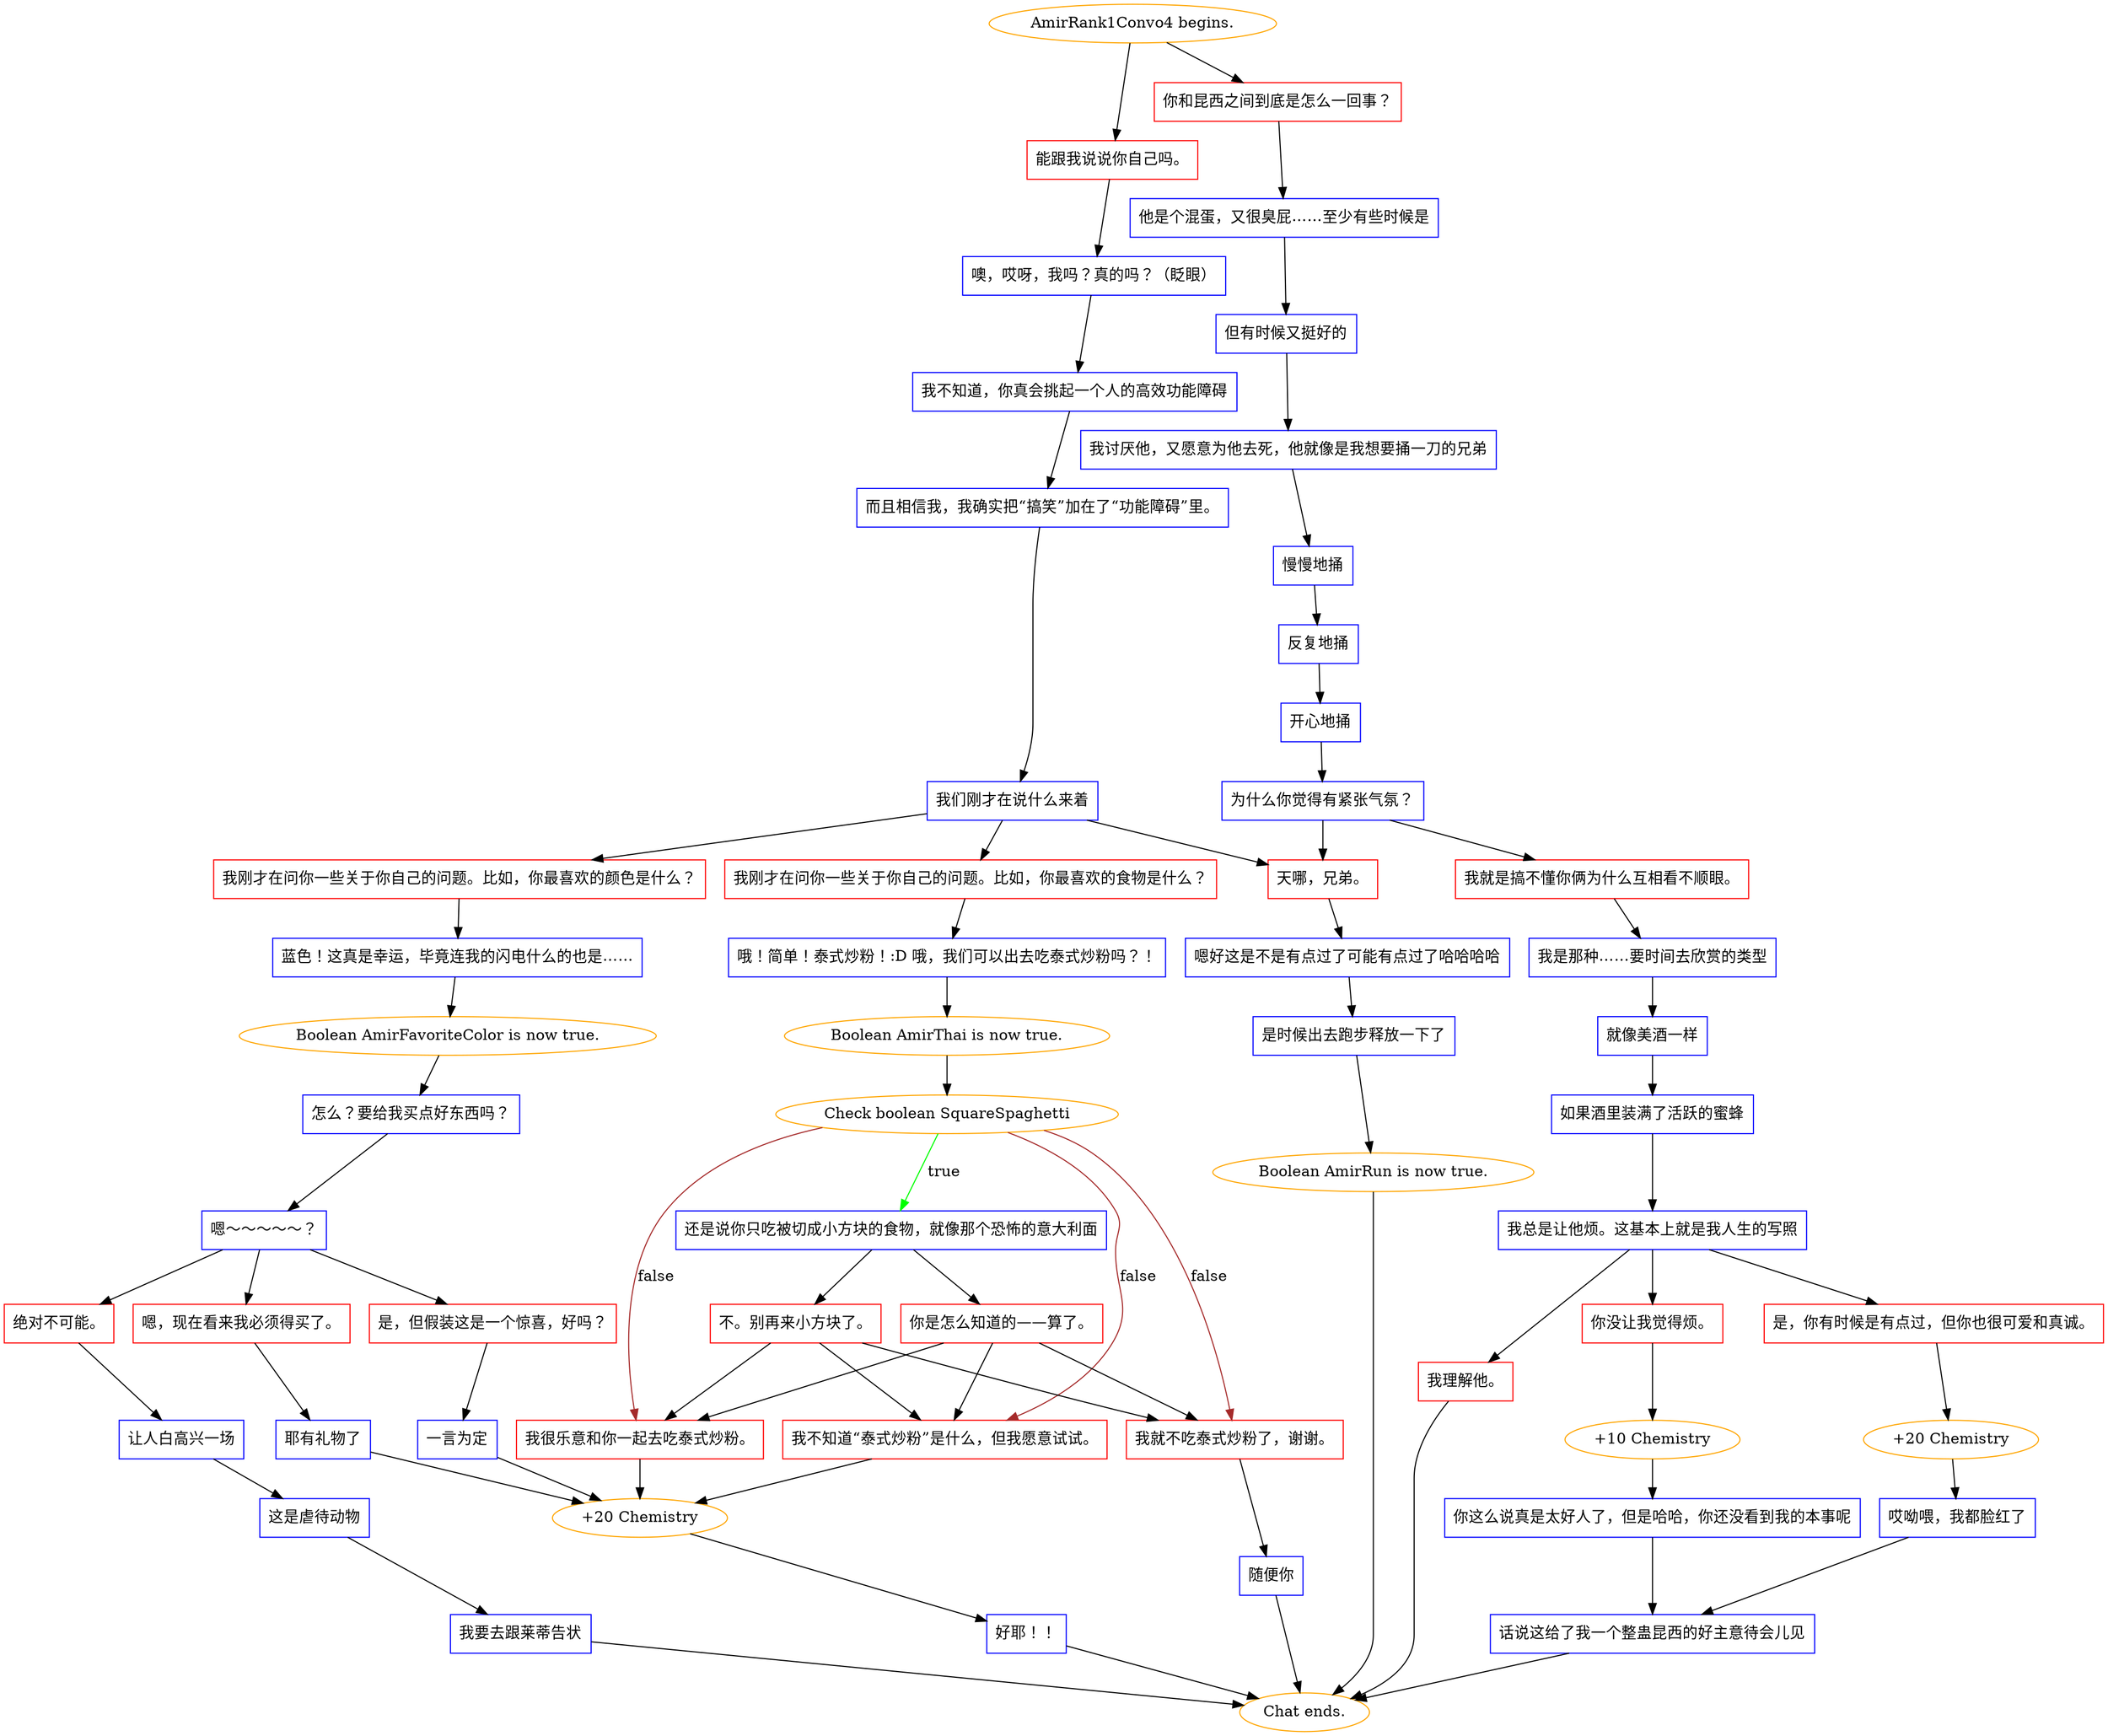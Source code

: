 digraph {
	"AmirRank1Convo4 begins." [color=orange];
		"AmirRank1Convo4 begins." -> j544909563;
		"AmirRank1Convo4 begins." -> j981408873;
	j544909563 [label="你和昆西之间到底是怎么一回事？",shape=box,color=red];
		j544909563 -> j3403672255;
	j981408873 [label="能跟我说说你自己吗。",shape=box,color=red];
		j981408873 -> j2652122792;
	j3403672255 [label="他是个混蛋，又很臭屁……至少有些时候是",shape=box,color=blue];
		j3403672255 -> j1170243611;
	j2652122792 [label="噢，哎呀，我吗？真的吗？（眨眼）",shape=box,color=blue];
		j2652122792 -> j3488077640;
	j1170243611 [label="但有时候又挺好的",shape=box,color=blue];
		j1170243611 -> j234531016;
	j3488077640 [label="我不知道，你真会挑起一个人的高效功能障碍",shape=box,color=blue];
		j3488077640 -> j311243923;
	j234531016 [label="我讨厌他，又愿意为他去死，他就像是我想要捅一刀的兄弟",shape=box,color=blue];
		j234531016 -> j2344778490;
	j311243923 [label="而且相信我，我确实把“搞笑”加在了“功能障碍”里。",shape=box,color=blue];
		j311243923 -> j4024739121;
	j2344778490 [label="慢慢地捅",shape=box,color=blue];
		j2344778490 -> j1369459511;
	j4024739121 [label="我们刚才在说什么来着",shape=box,color=blue];
		j4024739121 -> j2677606548;
		j4024739121 -> j4253184161;
		j4024739121 -> j969669866;
	j1369459511 [label="反复地捅",shape=box,color=blue];
		j1369459511 -> j90808123;
	j2677606548 [label="天哪，兄弟。",shape=box,color=red];
		j2677606548 -> j3640494313;
	j4253184161 [label="我刚才在问你一些关于你自己的问题。比如，你最喜欢的食物是什么？",shape=box,color=red];
		j4253184161 -> j1640341396;
	j969669866 [label="我刚才在问你一些关于你自己的问题。比如，你最喜欢的颜色是什么？",shape=box,color=red];
		j969669866 -> j2901255948;
	j90808123 [label="开心地捅",shape=box,color=blue];
		j90808123 -> j3812658495;
	j3640494313 [label="嗯好这是不是有点过了可能有点过了哈哈哈哈",shape=box,color=blue];
		j3640494313 -> j4206054054;
	j1640341396 [label="哦！简单！泰式炒粉！:D 哦，我们可以出去吃泰式炒粉吗？！",shape=box,color=blue];
		j1640341396 -> j1051665310;
	j2901255948 [label="蓝色！这真是幸运，毕竟连我的闪电什么的也是……",shape=box,color=blue];
		j2901255948 -> j2587695020;
	j3812658495 [label="为什么你觉得有紧张气氛？",shape=box,color=blue];
		j3812658495 -> j2382982687;
		j3812658495 -> j2677606548;
	j4206054054 [label="是时候出去跑步释放一下了",shape=box,color=blue];
		j4206054054 -> j1426220801;
	j1051665310 [label="Boolean AmirThai is now true.",color=orange];
		j1051665310 -> j1549996540;
	j2587695020 [label="Boolean AmirFavoriteColor is now true.",color=orange];
		j2587695020 -> j1775890467;
	j2382982687 [label="我就是搞不懂你俩为什么互相看不顺眼。",shape=box,color=red];
		j2382982687 -> j232449209;
	j1426220801 [label="Boolean AmirRun is now true.",color=orange];
		j1426220801 -> "Chat ends.";
	j1549996540 [label="Check boolean SquareSpaghetti",color=orange];
		j1549996540 -> j2804773714 [label=true,color=green];
		j1549996540 -> j1221593213 [label=false,color=brown];
		j1549996540 -> j2636040547 [label=false,color=brown];
		j1549996540 -> j2373780103 [label=false,color=brown];
	j1775890467 [label="怎么？要给我买点好东西吗？",shape=box,color=blue];
		j1775890467 -> j4248835115;
	j232449209 [label="我是那种……要时间去欣赏的类型",shape=box,color=blue];
		j232449209 -> j2725793331;
	"Chat ends." [color=orange];
	j2804773714 [label="还是说你只吃被切成小方块的食物，就像那个恐怖的意大利面",shape=box,color=blue];
		j2804773714 -> j770214222;
		j2804773714 -> j569682441;
	j1221593213 [label="我就不吃泰式炒粉了，谢谢。",shape=box,color=red];
		j1221593213 -> j2625991329;
	j2636040547 [label="我不知道“泰式炒粉”是什么，但我愿意试试。",shape=box,color=red];
		j2636040547 -> j1062462958;
	j2373780103 [label="我很乐意和你一起去吃泰式炒粉。",shape=box,color=red];
		j2373780103 -> j1062462958;
	j4248835115 [label="嗯～～～～～？",shape=box,color=blue];
		j4248835115 -> j1420311420;
		j4248835115 -> j3882221763;
		j4248835115 -> j70556106;
	j2725793331 [label="就像美酒一样",shape=box,color=blue];
		j2725793331 -> j1884421031;
	j770214222 [label="不。别再来小方块了。",shape=box,color=red];
		j770214222 -> j1221593213;
		j770214222 -> j2636040547;
		j770214222 -> j2373780103;
	j569682441 [label="你是怎么知道的——算了。",shape=box,color=red];
		j569682441 -> j1221593213;
		j569682441 -> j2636040547;
		j569682441 -> j2373780103;
	j2625991329 [label="随便你",shape=box,color=blue];
		j2625991329 -> "Chat ends.";
	j1062462958 [label="+20 Chemistry",color=orange];
		j1062462958 -> j3748841794;
	j1420311420 [label="嗯，现在看来我必须得买了。",shape=box,color=red];
		j1420311420 -> j3806460752;
	j3882221763 [label="是，但假装这是一个惊喜，好吗？",shape=box,color=red];
		j3882221763 -> j4058666171;
	j70556106 [label="绝对不可能。",shape=box,color=red];
		j70556106 -> j2856640912;
	j1884421031 [label="如果酒里装满了活跃的蜜蜂",shape=box,color=blue];
		j1884421031 -> j885512675;
	j3748841794 [label="好耶！！",shape=box,color=blue];
		j3748841794 -> "Chat ends.";
	j3806460752 [label="耶有礼物了",shape=box,color=blue];
		j3806460752 -> j1062462958;
	j4058666171 [label="一言为定",shape=box,color=blue];
		j4058666171 -> j1062462958;
	j2856640912 [label="让人白高兴一场",shape=box,color=blue];
		j2856640912 -> j2885599745;
	j885512675 [label="我总是让他烦。这基本上就是我人生的写照",shape=box,color=blue];
		j885512675 -> j31279231;
		j885512675 -> j735045875;
		j885512675 -> j1671877587;
	j2885599745 [label="这是虐待动物",shape=box,color=blue];
		j2885599745 -> j3823208136;
	j31279231 [label="是，你有时候是有点过，但你也很可爱和真诚。",shape=box,color=red];
		j31279231 -> j403323176;
	j735045875 [label="你没让我觉得烦。",shape=box,color=red];
		j735045875 -> j2821659604;
	j1671877587 [label="我理解他。",shape=box,color=red];
		j1671877587 -> "Chat ends.";
	j3823208136 [label="我要去跟莱蒂告状",shape=box,color=blue];
		j3823208136 -> "Chat ends.";
	j403323176 [label="+20 Chemistry",color=orange];
		j403323176 -> j728234880;
	j2821659604 [label="+10 Chemistry",color=orange];
		j2821659604 -> j3764262715;
	j728234880 [label="哎呦喂，我都脸红了",shape=box,color=blue];
		j728234880 -> j2082235735;
	j3764262715 [label="你这么说真是太好人了，但是哈哈，你还没看到我的本事呢",shape=box,color=blue];
		j3764262715 -> j2082235735;
	j2082235735 [label="话说这给了我一个整蛊昆西的好主意待会儿见",shape=box,color=blue];
		j2082235735 -> "Chat ends.";
}